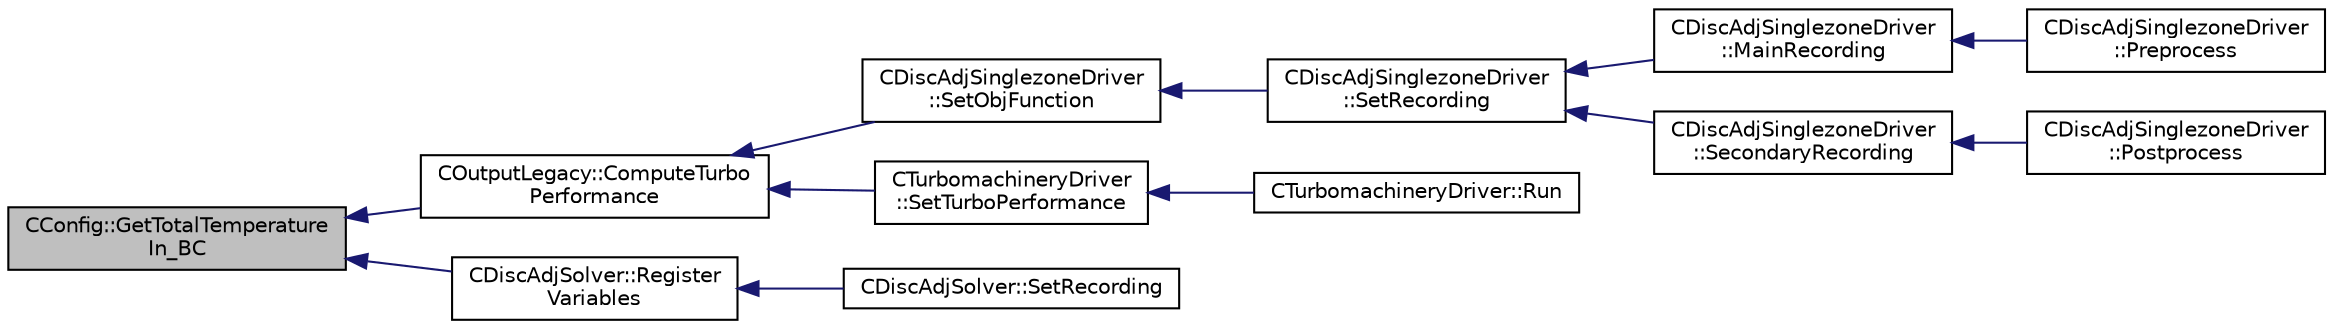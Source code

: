 digraph "CConfig::GetTotalTemperatureIn_BC"
{
  edge [fontname="Helvetica",fontsize="10",labelfontname="Helvetica",labelfontsize="10"];
  node [fontname="Helvetica",fontsize="10",shape=record];
  rankdir="LR";
  Node13067 [label="CConfig::GetTotalTemperature\lIn_BC",height=0.2,width=0.4,color="black", fillcolor="grey75", style="filled", fontcolor="black"];
  Node13067 -> Node13068 [dir="back",color="midnightblue",fontsize="10",style="solid",fontname="Helvetica"];
  Node13068 [label="COutputLegacy::ComputeTurbo\lPerformance",height=0.2,width=0.4,color="black", fillcolor="white", style="filled",URL="$class_c_output_legacy.html#a870a4170d6099c1f7c589596e20d2079",tooltip="Compute . "];
  Node13068 -> Node13069 [dir="back",color="midnightblue",fontsize="10",style="solid",fontname="Helvetica"];
  Node13069 [label="CDiscAdjSinglezoneDriver\l::SetObjFunction",height=0.2,width=0.4,color="black", fillcolor="white", style="filled",URL="$class_c_disc_adj_singlezone_driver.html#aea0513ac808106c6a92be610b3b17a6a",tooltip="Set the objective function. "];
  Node13069 -> Node13070 [dir="back",color="midnightblue",fontsize="10",style="solid",fontname="Helvetica"];
  Node13070 [label="CDiscAdjSinglezoneDriver\l::SetRecording",height=0.2,width=0.4,color="black", fillcolor="white", style="filled",URL="$class_c_disc_adj_singlezone_driver.html#a7e519f0f189a3a102b0630edaaa9d233",tooltip="Record one iteration of a flow iteration in within multiple zones. "];
  Node13070 -> Node13071 [dir="back",color="midnightblue",fontsize="10",style="solid",fontname="Helvetica"];
  Node13071 [label="CDiscAdjSinglezoneDriver\l::MainRecording",height=0.2,width=0.4,color="black", fillcolor="white", style="filled",URL="$class_c_disc_adj_singlezone_driver.html#af4087bc4859a336b67555336d8f28aaf",tooltip="Record the main computational path. "];
  Node13071 -> Node13072 [dir="back",color="midnightblue",fontsize="10",style="solid",fontname="Helvetica"];
  Node13072 [label="CDiscAdjSinglezoneDriver\l::Preprocess",height=0.2,width=0.4,color="black", fillcolor="white", style="filled",URL="$class_c_disc_adj_singlezone_driver.html#a2d0785572312526d0bd695a14dd405f2",tooltip="Preprocess the single-zone iteration. "];
  Node13070 -> Node13073 [dir="back",color="midnightblue",fontsize="10",style="solid",fontname="Helvetica"];
  Node13073 [label="CDiscAdjSinglezoneDriver\l::SecondaryRecording",height=0.2,width=0.4,color="black", fillcolor="white", style="filled",URL="$class_c_disc_adj_singlezone_driver.html#ad328a74dd89ed2e335b22c4bf2b53cb0",tooltip="Record the secondary computational path. "];
  Node13073 -> Node13074 [dir="back",color="midnightblue",fontsize="10",style="solid",fontname="Helvetica"];
  Node13074 [label="CDiscAdjSinglezoneDriver\l::Postprocess",height=0.2,width=0.4,color="black", fillcolor="white", style="filled",URL="$class_c_disc_adj_singlezone_driver.html#af0ac923c07d86674b252c28df9a115da",tooltip="Postprocess the adjoint iteration for ZONE_0. "];
  Node13068 -> Node13075 [dir="back",color="midnightblue",fontsize="10",style="solid",fontname="Helvetica"];
  Node13075 [label="CTurbomachineryDriver\l::SetTurboPerformance",height=0.2,width=0.4,color="black", fillcolor="white", style="filled",URL="$class_c_turbomachinery_driver.html#a5f79f6d56a18a557d1afce41629ec743",tooltip="Set Mixing Plane interface within multiple zones. "];
  Node13075 -> Node13076 [dir="back",color="midnightblue",fontsize="10",style="solid",fontname="Helvetica"];
  Node13076 [label="CTurbomachineryDriver::Run",height=0.2,width=0.4,color="black", fillcolor="white", style="filled",URL="$class_c_turbomachinery_driver.html#a4c5a1aaddfe1130684fbcdcacd7eb83f",tooltip="Run a single iteration of the physics within multiple zones. "];
  Node13067 -> Node13077 [dir="back",color="midnightblue",fontsize="10",style="solid",fontname="Helvetica"];
  Node13077 [label="CDiscAdjSolver::Register\lVariables",height=0.2,width=0.4,color="black", fillcolor="white", style="filled",URL="$class_c_disc_adj_solver.html#a46669aa416ef9f487c65db54dfab03ee",tooltip="A virtual member. "];
  Node13077 -> Node13078 [dir="back",color="midnightblue",fontsize="10",style="solid",fontname="Helvetica"];
  Node13078 [label="CDiscAdjSolver::SetRecording",height=0.2,width=0.4,color="black", fillcolor="white", style="filled",URL="$class_c_disc_adj_solver.html#a696214d1de7cabe49792ce047e08b5f4",tooltip="Prepare the solver for a new recording. "];
}
